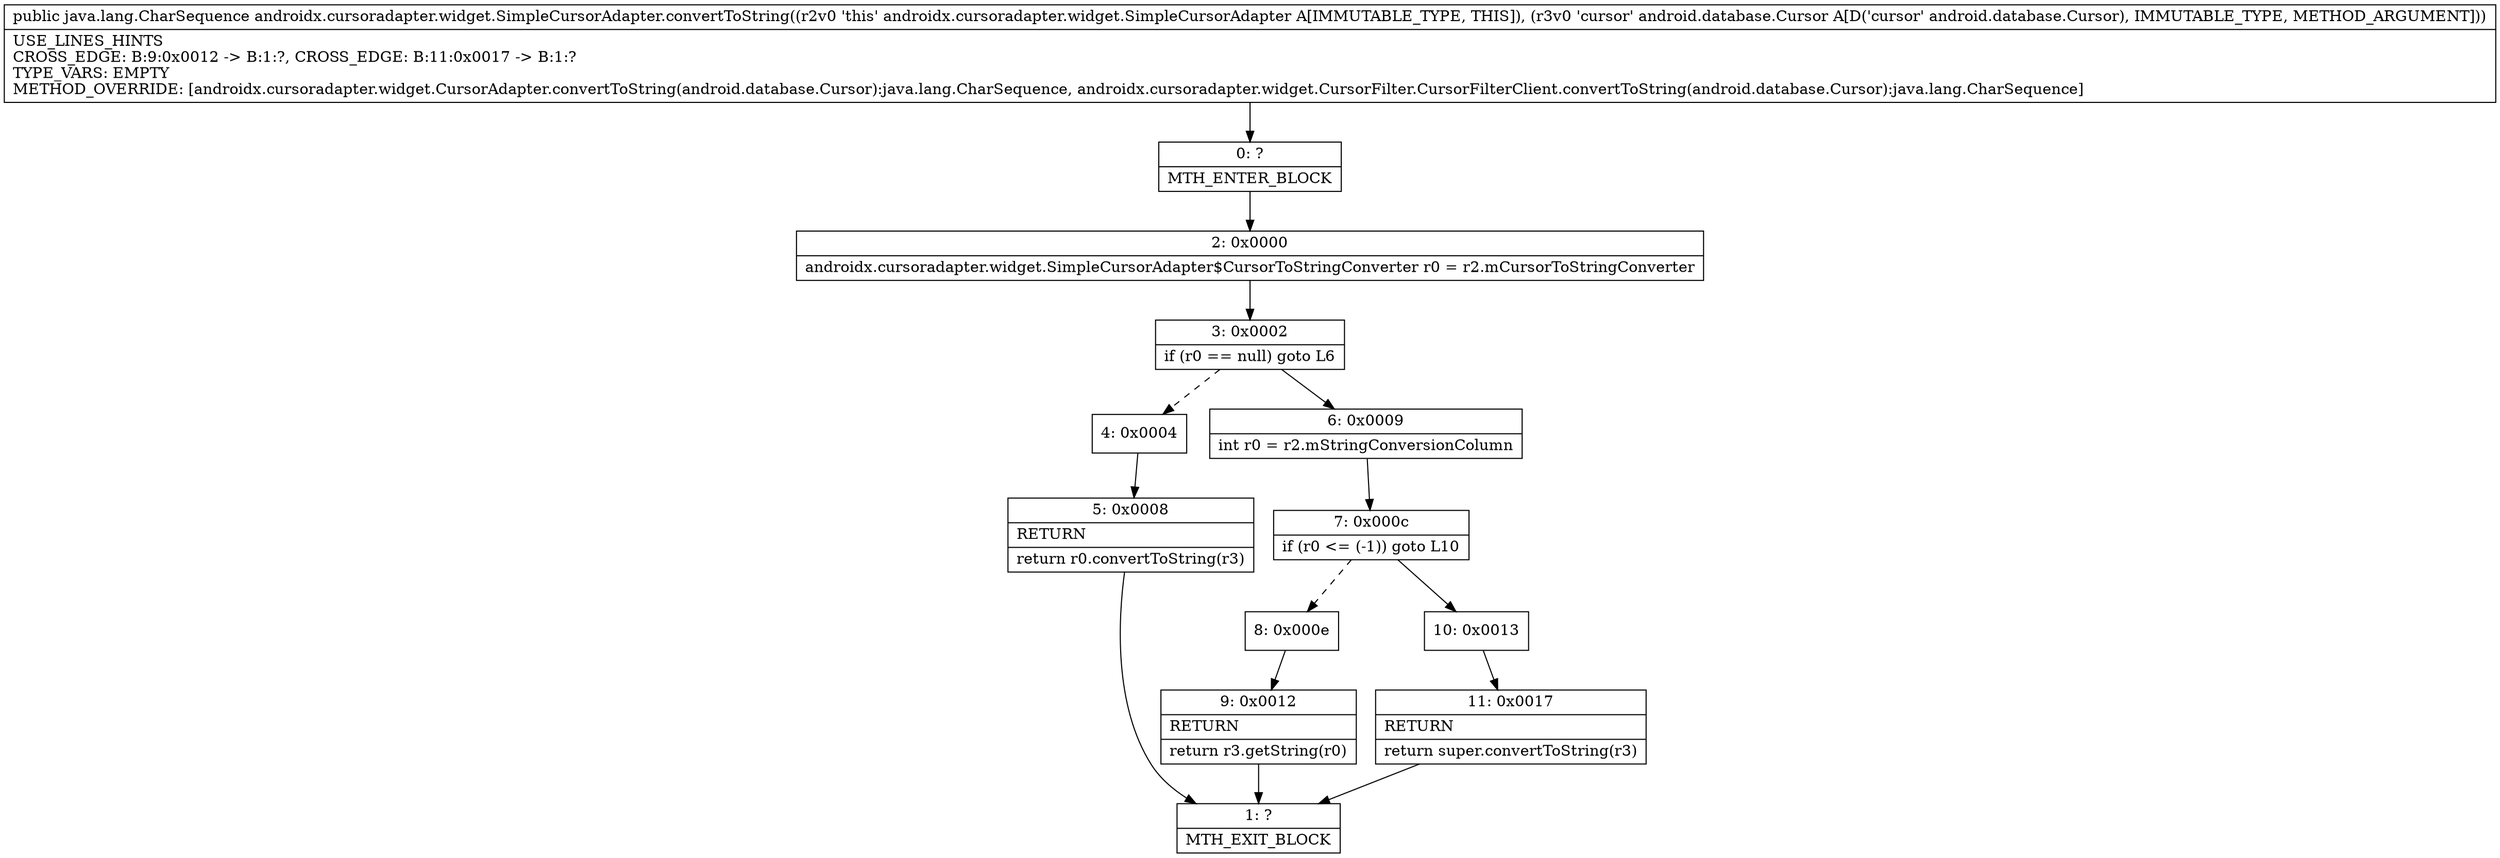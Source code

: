 digraph "CFG forandroidx.cursoradapter.widget.SimpleCursorAdapter.convertToString(Landroid\/database\/Cursor;)Ljava\/lang\/CharSequence;" {
Node_0 [shape=record,label="{0\:\ ?|MTH_ENTER_BLOCK\l}"];
Node_2 [shape=record,label="{2\:\ 0x0000|androidx.cursoradapter.widget.SimpleCursorAdapter$CursorToStringConverter r0 = r2.mCursorToStringConverter\l}"];
Node_3 [shape=record,label="{3\:\ 0x0002|if (r0 == null) goto L6\l}"];
Node_4 [shape=record,label="{4\:\ 0x0004}"];
Node_5 [shape=record,label="{5\:\ 0x0008|RETURN\l|return r0.convertToString(r3)\l}"];
Node_1 [shape=record,label="{1\:\ ?|MTH_EXIT_BLOCK\l}"];
Node_6 [shape=record,label="{6\:\ 0x0009|int r0 = r2.mStringConversionColumn\l}"];
Node_7 [shape=record,label="{7\:\ 0x000c|if (r0 \<= (\-1)) goto L10\l}"];
Node_8 [shape=record,label="{8\:\ 0x000e}"];
Node_9 [shape=record,label="{9\:\ 0x0012|RETURN\l|return r3.getString(r0)\l}"];
Node_10 [shape=record,label="{10\:\ 0x0013}"];
Node_11 [shape=record,label="{11\:\ 0x0017|RETURN\l|return super.convertToString(r3)\l}"];
MethodNode[shape=record,label="{public java.lang.CharSequence androidx.cursoradapter.widget.SimpleCursorAdapter.convertToString((r2v0 'this' androidx.cursoradapter.widget.SimpleCursorAdapter A[IMMUTABLE_TYPE, THIS]), (r3v0 'cursor' android.database.Cursor A[D('cursor' android.database.Cursor), IMMUTABLE_TYPE, METHOD_ARGUMENT]))  | USE_LINES_HINTS\lCROSS_EDGE: B:9:0x0012 \-\> B:1:?, CROSS_EDGE: B:11:0x0017 \-\> B:1:?\lTYPE_VARS: EMPTY\lMETHOD_OVERRIDE: [androidx.cursoradapter.widget.CursorAdapter.convertToString(android.database.Cursor):java.lang.CharSequence, androidx.cursoradapter.widget.CursorFilter.CursorFilterClient.convertToString(android.database.Cursor):java.lang.CharSequence]\l}"];
MethodNode -> Node_0;Node_0 -> Node_2;
Node_2 -> Node_3;
Node_3 -> Node_4[style=dashed];
Node_3 -> Node_6;
Node_4 -> Node_5;
Node_5 -> Node_1;
Node_6 -> Node_7;
Node_7 -> Node_8[style=dashed];
Node_7 -> Node_10;
Node_8 -> Node_9;
Node_9 -> Node_1;
Node_10 -> Node_11;
Node_11 -> Node_1;
}

